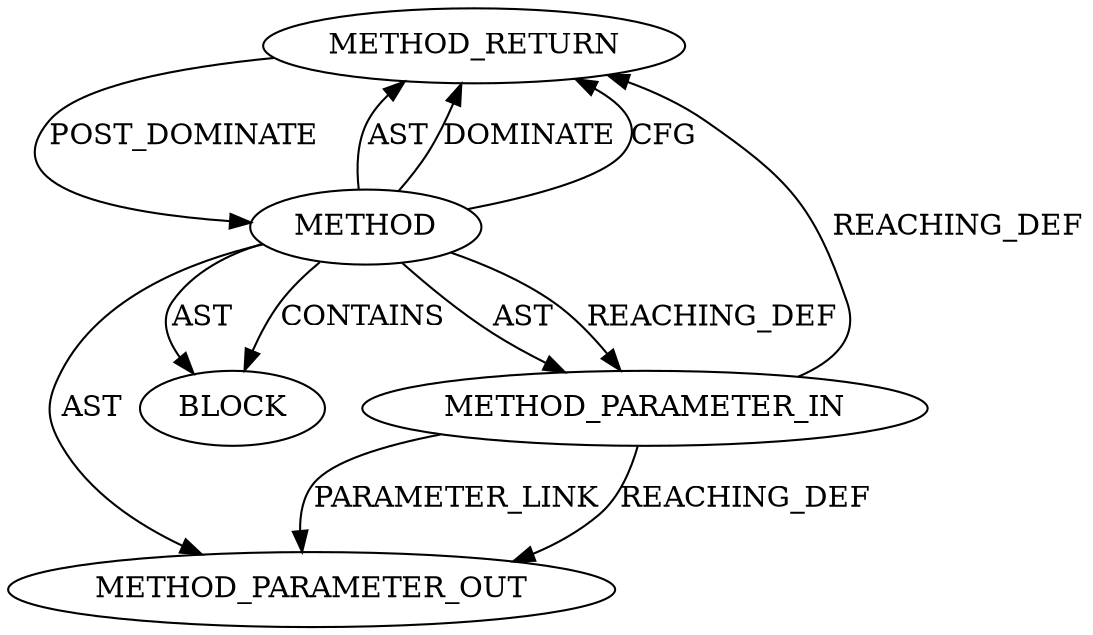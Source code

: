 digraph {
  20560 [label=METHOD_RETURN ORDER=2 CODE="RET" TYPE_FULL_NAME="ANY" EVALUATION_STRATEGY="BY_VALUE"]
  22228 [label=METHOD_PARAMETER_OUT ORDER=1 CODE="p1" IS_VARIADIC=false TYPE_FULL_NAME="ANY" EVALUATION_STRATEGY="BY_VALUE" INDEX=1 NAME="p1"]
  20557 [label=METHOD AST_PARENT_TYPE="NAMESPACE_BLOCK" AST_PARENT_FULL_NAME="<global>" ORDER=0 CODE="<empty>" FULL_NAME="kfree_skb_list" IS_EXTERNAL=true FILENAME="<empty>" SIGNATURE="" NAME="kfree_skb_list"]
  20559 [label=BLOCK ORDER=1 ARGUMENT_INDEX=1 CODE="<empty>" TYPE_FULL_NAME="ANY"]
  20558 [label=METHOD_PARAMETER_IN ORDER=1 CODE="p1" IS_VARIADIC=false TYPE_FULL_NAME="ANY" EVALUATION_STRATEGY="BY_VALUE" INDEX=1 NAME="p1"]
  20560 -> 20557 [label=POST_DOMINATE ]
  20557 -> 20560 [label=AST ]
  20557 -> 20559 [label=AST ]
  20557 -> 20558 [label=AST ]
  20557 -> 22228 [label=AST ]
  20558 -> 22228 [label=PARAMETER_LINK ]
  20557 -> 20559 [label=CONTAINS ]
  20557 -> 20558 [label=REACHING_DEF VARIABLE=""]
  20558 -> 20560 [label=REACHING_DEF VARIABLE="p1"]
  20557 -> 20560 [label=DOMINATE ]
  20558 -> 22228 [label=REACHING_DEF VARIABLE="p1"]
  20557 -> 20560 [label=CFG ]
}

